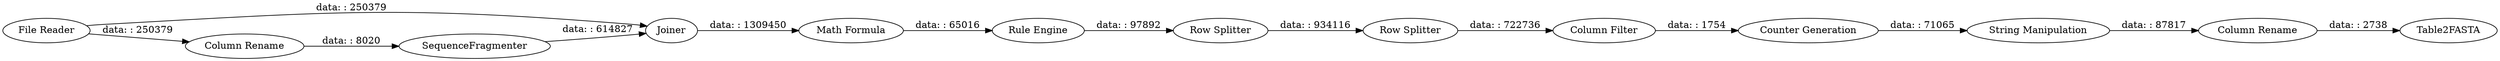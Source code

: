 digraph {
	"-1557190420576874932_3" [label=SequenceFragmenter]
	"-1557190420576874932_10" [label="Counter Generation"]
	"-1557190420576874932_12" [label="Column Rename"]
	"-1557190420576874932_13" [label=Table2FASTA]
	"-1557190420576874932_1" [label="File Reader"]
	"-1557190420576874932_9" [label="Column Filter"]
	"-1557190420576874932_4" [label=Joiner]
	"-1557190420576874932_2" [label="Column Rename"]
	"-1557190420576874932_8" [label="Row Splitter"]
	"-1557190420576874932_5" [label="Math Formula"]
	"-1557190420576874932_11" [label="String Manipulation"]
	"-1557190420576874932_7" [label="Row Splitter"]
	"-1557190420576874932_6" [label="Rule Engine"]
	"-1557190420576874932_10" -> "-1557190420576874932_11" [label="data: : 71065"]
	"-1557190420576874932_9" -> "-1557190420576874932_10" [label="data: : 1754"]
	"-1557190420576874932_3" -> "-1557190420576874932_4" [label="data: : 614827"]
	"-1557190420576874932_7" -> "-1557190420576874932_8" [label="data: : 934116"]
	"-1557190420576874932_1" -> "-1557190420576874932_2" [label="data: : 250379"]
	"-1557190420576874932_4" -> "-1557190420576874932_5" [label="data: : 1309450"]
	"-1557190420576874932_5" -> "-1557190420576874932_6" [label="data: : 65016"]
	"-1557190420576874932_11" -> "-1557190420576874932_12" [label="data: : 87817"]
	"-1557190420576874932_6" -> "-1557190420576874932_7" [label="data: : 97892"]
	"-1557190420576874932_8" -> "-1557190420576874932_9" [label="data: : 722736"]
	"-1557190420576874932_2" -> "-1557190420576874932_3" [label="data: : 8020"]
	"-1557190420576874932_12" -> "-1557190420576874932_13" [label="data: : 2738"]
	"-1557190420576874932_1" -> "-1557190420576874932_4" [label="data: : 250379"]
	rankdir=LR
}
